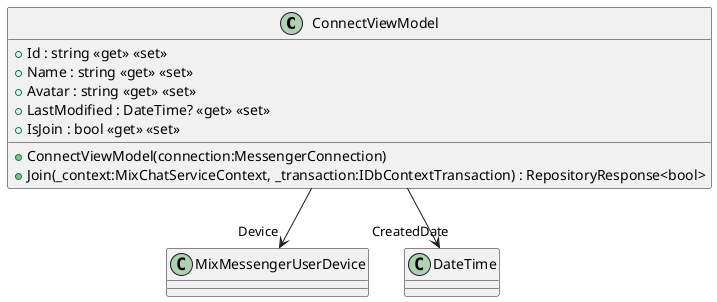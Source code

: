 @startuml
class ConnectViewModel {
    + Id : string <<get>> <<set>>
    + Name : string <<get>> <<set>>
    + Avatar : string <<get>> <<set>>
    + LastModified : DateTime? <<get>> <<set>>
    + IsJoin : bool <<get>> <<set>>
    + ConnectViewModel(connection:MessengerConnection)
    + Join(_context:MixChatServiceContext, _transaction:IDbContextTransaction) : RepositoryResponse<bool>
}
ConnectViewModel --> "Device" MixMessengerUserDevice
ConnectViewModel --> "CreatedDate" DateTime
@enduml
